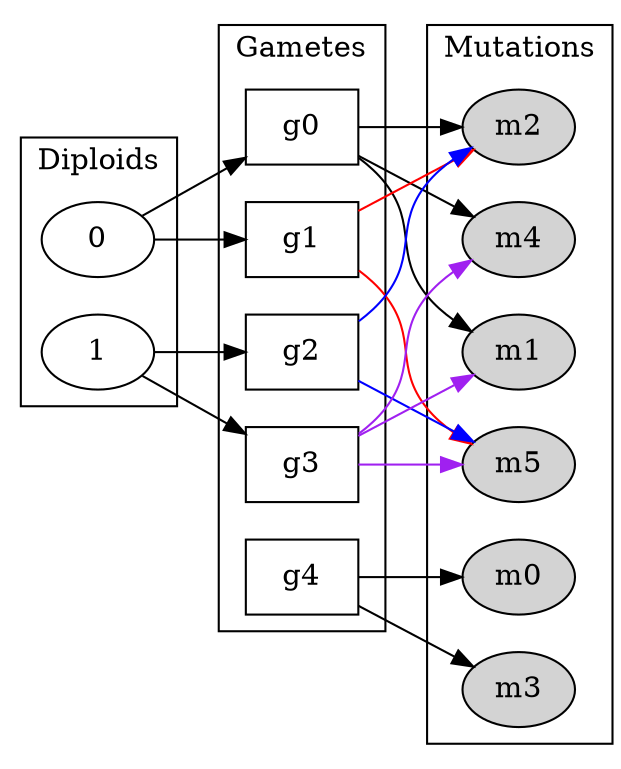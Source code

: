digraph d {
    graph[rankdir=LR]

    subgraph cluster_diploids {
    node [shape=oval]
    0 
    1
    label="Diploids"
    }

    subgraph cluster_gametes {
    node [shape=box]
    g0
    g1
    g2
    g3
    g4
    label="Gametes"
    }

    0 -> {g0, g1}
    1 -> {g2, g3}

    subgraph cluster_mutations {
    node [style=filled]
    m0  m1 m2  m3  m4  m5
    label="Mutations"
    }

    g0 -> {m1,m2,m4} 
    g1 -> {m2,m5} [color="red"]
    g2 -> {m2,m2,m5} [color="blue"]
    g3 -> {m1,m4,m5} [color="purple"]
    g4 -> {m0,m3}

}
